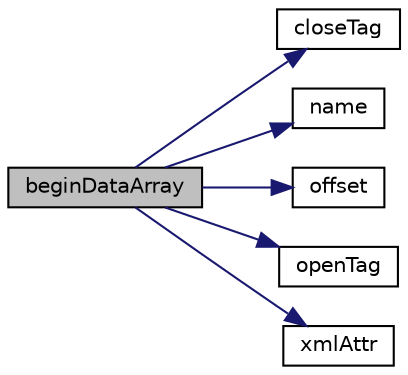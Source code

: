 digraph "beginDataArray"
{
  bgcolor="transparent";
  edge [fontname="Helvetica",fontsize="10",labelfontname="Helvetica",labelfontsize="10"];
  node [fontname="Helvetica",fontsize="10",shape=record];
  rankdir="LR";
  Node1 [label="beginDataArray",height=0.2,width=0.4,color="black", fillcolor="grey75", style="filled" fontcolor="black"];
  Node1 -> Node2 [color="midnightblue",fontsize="10",style="solid",fontname="Helvetica"];
  Node2 [label="closeTag",height=0.2,width=0.4,color="black",URL="$classFoam_1_1vtk_1_1formatter.html#abc4d0780cdafd4cd951c15f7684df664",tooltip="Finish an XML tag, optional as an empty container. "];
  Node1 -> Node3 [color="midnightblue",fontsize="10",style="solid",fontname="Helvetica"];
  Node3 [label="name",height=0.2,width=0.4,color="black",URL="$classFoam_1_1vtk_1_1formatter.html#a1a30ad8f276a2310571c36239554831a",tooltip="Name for the XML output type or the legacy output type. "];
  Node1 -> Node4 [color="midnightblue",fontsize="10",style="solid",fontname="Helvetica"];
  Node4 [label="offset",height=0.2,width=0.4,color="black",URL="$classFoam_1_1vtk_1_1formatter.html#a783b4d3f2502c80b46771db01bc2d5be",tooltip="Increase the append data offset by numbytes and sizeof(uint64_t). "];
  Node1 -> Node5 [color="midnightblue",fontsize="10",style="solid",fontname="Helvetica"];
  Node5 [label="openTag",height=0.2,width=0.4,color="black",URL="$classFoam_1_1vtk_1_1formatter.html#a1a95c82b510866f8000aacf4368df00b",tooltip="Start an XML tag, optionally with attributes. "];
  Node1 -> Node6 [color="midnightblue",fontsize="10",style="solid",fontname="Helvetica"];
  Node6 [label="xmlAttr",height=0.2,width=0.4,color="black",URL="$classFoam_1_1vtk_1_1formatter.html#a2d18861ea69168d1c05479faf2569ef1",tooltip="No-op write XML attribute (for templating code). "];
}
